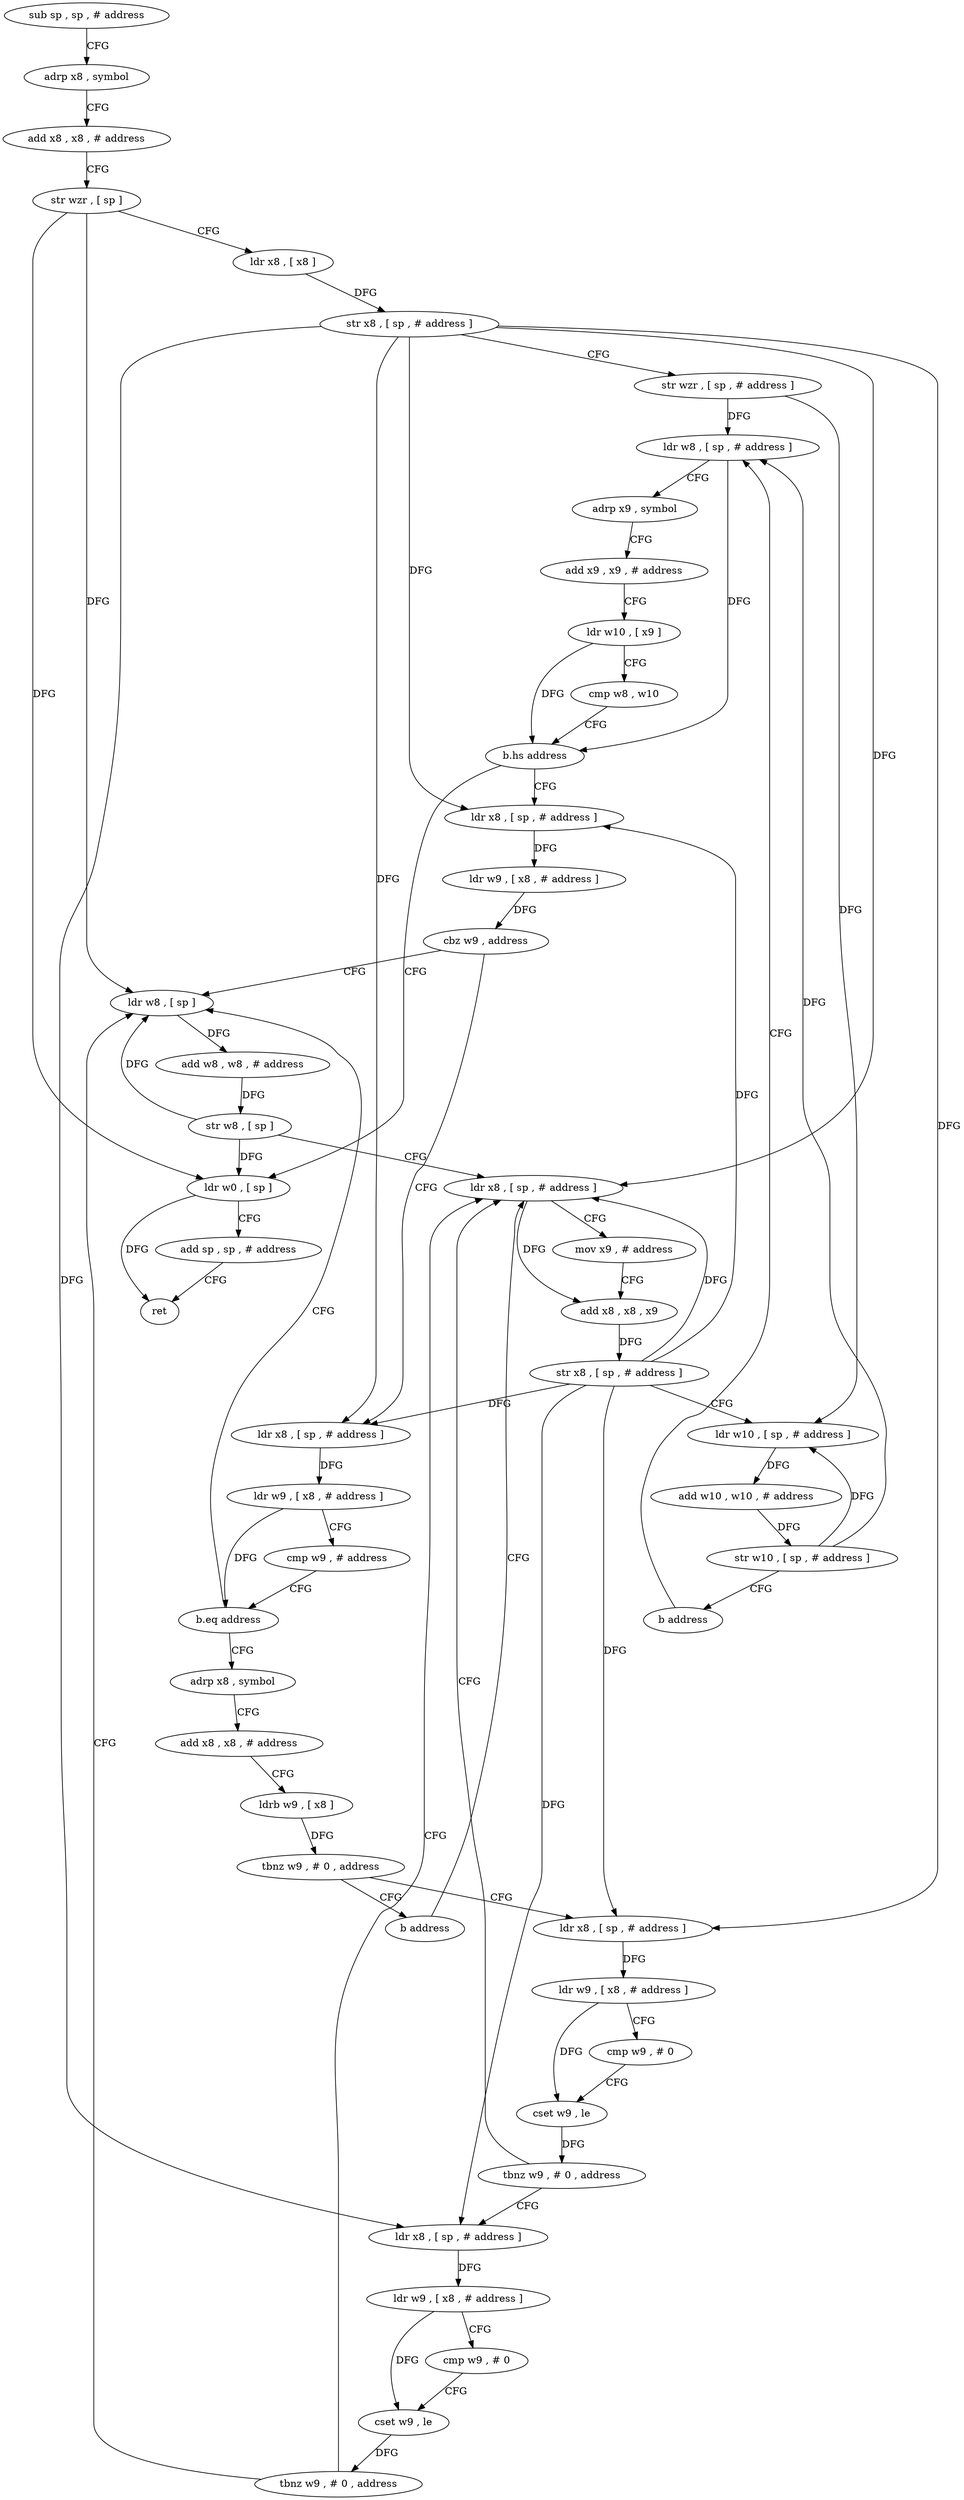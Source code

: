 digraph "func" {
"4239320" [label = "sub sp , sp , # address" ]
"4239324" [label = "adrp x8 , symbol" ]
"4239328" [label = "add x8 , x8 , # address" ]
"4239332" [label = "str wzr , [ sp ]" ]
"4239336" [label = "ldr x8 , [ x8 ]" ]
"4239340" [label = "str x8 , [ sp , # address ]" ]
"4239344" [label = "str wzr , [ sp , # address ]" ]
"4239348" [label = "ldr w8 , [ sp , # address ]" ]
"4239504" [label = "ldr w0 , [ sp ]" ]
"4239508" [label = "add sp , sp , # address" ]
"4239512" [label = "ret" ]
"4239372" [label = "ldr x8 , [ sp , # address ]" ]
"4239376" [label = "ldr w9 , [ x8 , # address ]" ]
"4239380" [label = "cbz w9 , address" ]
"4239460" [label = "ldr w8 , [ sp ]" ]
"4239384" [label = "ldr x8 , [ sp , # address ]" ]
"4239464" [label = "add w8 , w8 , # address" ]
"4239468" [label = "str w8 , [ sp ]" ]
"4239472" [label = "ldr x8 , [ sp , # address ]" ]
"4239388" [label = "ldr w9 , [ x8 , # address ]" ]
"4239392" [label = "cmp w9 , # address" ]
"4239396" [label = "b.eq address" ]
"4239400" [label = "adrp x8 , symbol" ]
"4239352" [label = "adrp x9 , symbol" ]
"4239356" [label = "add x9 , x9 , # address" ]
"4239360" [label = "ldr w10 , [ x9 ]" ]
"4239364" [label = "cmp w8 , w10" ]
"4239368" [label = "b.hs address" ]
"4239404" [label = "add x8 , x8 , # address" ]
"4239408" [label = "ldrb w9 , [ x8 ]" ]
"4239412" [label = "tbnz w9 , # 0 , address" ]
"4239420" [label = "ldr x8 , [ sp , # address ]" ]
"4239416" [label = "b address" ]
"4239424" [label = "ldr w9 , [ x8 , # address ]" ]
"4239428" [label = "cmp w9 , # 0" ]
"4239432" [label = "cset w9 , le" ]
"4239436" [label = "tbnz w9 , # 0 , address" ]
"4239440" [label = "ldr x8 , [ sp , # address ]" ]
"4239476" [label = "mov x9 , # address" ]
"4239480" [label = "add x8 , x8 , x9" ]
"4239484" [label = "str x8 , [ sp , # address ]" ]
"4239488" [label = "ldr w10 , [ sp , # address ]" ]
"4239492" [label = "add w10 , w10 , # address" ]
"4239496" [label = "str w10 , [ sp , # address ]" ]
"4239500" [label = "b address" ]
"4239444" [label = "ldr w9 , [ x8 , # address ]" ]
"4239448" [label = "cmp w9 , # 0" ]
"4239452" [label = "cset w9 , le" ]
"4239456" [label = "tbnz w9 , # 0 , address" ]
"4239320" -> "4239324" [ label = "CFG" ]
"4239324" -> "4239328" [ label = "CFG" ]
"4239328" -> "4239332" [ label = "CFG" ]
"4239332" -> "4239336" [ label = "CFG" ]
"4239332" -> "4239504" [ label = "DFG" ]
"4239332" -> "4239460" [ label = "DFG" ]
"4239336" -> "4239340" [ label = "DFG" ]
"4239340" -> "4239344" [ label = "CFG" ]
"4239340" -> "4239372" [ label = "DFG" ]
"4239340" -> "4239384" [ label = "DFG" ]
"4239340" -> "4239472" [ label = "DFG" ]
"4239340" -> "4239420" [ label = "DFG" ]
"4239340" -> "4239440" [ label = "DFG" ]
"4239344" -> "4239348" [ label = "DFG" ]
"4239344" -> "4239488" [ label = "DFG" ]
"4239348" -> "4239352" [ label = "CFG" ]
"4239348" -> "4239368" [ label = "DFG" ]
"4239504" -> "4239508" [ label = "CFG" ]
"4239504" -> "4239512" [ label = "DFG" ]
"4239508" -> "4239512" [ label = "CFG" ]
"4239372" -> "4239376" [ label = "DFG" ]
"4239376" -> "4239380" [ label = "DFG" ]
"4239380" -> "4239460" [ label = "CFG" ]
"4239380" -> "4239384" [ label = "CFG" ]
"4239460" -> "4239464" [ label = "DFG" ]
"4239384" -> "4239388" [ label = "DFG" ]
"4239464" -> "4239468" [ label = "DFG" ]
"4239468" -> "4239472" [ label = "CFG" ]
"4239468" -> "4239504" [ label = "DFG" ]
"4239468" -> "4239460" [ label = "DFG" ]
"4239472" -> "4239476" [ label = "CFG" ]
"4239472" -> "4239480" [ label = "DFG" ]
"4239388" -> "4239392" [ label = "CFG" ]
"4239388" -> "4239396" [ label = "DFG" ]
"4239392" -> "4239396" [ label = "CFG" ]
"4239396" -> "4239460" [ label = "CFG" ]
"4239396" -> "4239400" [ label = "CFG" ]
"4239400" -> "4239404" [ label = "CFG" ]
"4239352" -> "4239356" [ label = "CFG" ]
"4239356" -> "4239360" [ label = "CFG" ]
"4239360" -> "4239364" [ label = "CFG" ]
"4239360" -> "4239368" [ label = "DFG" ]
"4239364" -> "4239368" [ label = "CFG" ]
"4239368" -> "4239504" [ label = "CFG" ]
"4239368" -> "4239372" [ label = "CFG" ]
"4239404" -> "4239408" [ label = "CFG" ]
"4239408" -> "4239412" [ label = "DFG" ]
"4239412" -> "4239420" [ label = "CFG" ]
"4239412" -> "4239416" [ label = "CFG" ]
"4239420" -> "4239424" [ label = "DFG" ]
"4239416" -> "4239472" [ label = "CFG" ]
"4239424" -> "4239428" [ label = "CFG" ]
"4239424" -> "4239432" [ label = "DFG" ]
"4239428" -> "4239432" [ label = "CFG" ]
"4239432" -> "4239436" [ label = "DFG" ]
"4239436" -> "4239472" [ label = "CFG" ]
"4239436" -> "4239440" [ label = "CFG" ]
"4239440" -> "4239444" [ label = "DFG" ]
"4239476" -> "4239480" [ label = "CFG" ]
"4239480" -> "4239484" [ label = "DFG" ]
"4239484" -> "4239488" [ label = "CFG" ]
"4239484" -> "4239372" [ label = "DFG" ]
"4239484" -> "4239384" [ label = "DFG" ]
"4239484" -> "4239472" [ label = "DFG" ]
"4239484" -> "4239420" [ label = "DFG" ]
"4239484" -> "4239440" [ label = "DFG" ]
"4239488" -> "4239492" [ label = "DFG" ]
"4239492" -> "4239496" [ label = "DFG" ]
"4239496" -> "4239500" [ label = "CFG" ]
"4239496" -> "4239348" [ label = "DFG" ]
"4239496" -> "4239488" [ label = "DFG" ]
"4239500" -> "4239348" [ label = "CFG" ]
"4239444" -> "4239448" [ label = "CFG" ]
"4239444" -> "4239452" [ label = "DFG" ]
"4239448" -> "4239452" [ label = "CFG" ]
"4239452" -> "4239456" [ label = "DFG" ]
"4239456" -> "4239472" [ label = "CFG" ]
"4239456" -> "4239460" [ label = "CFG" ]
}
